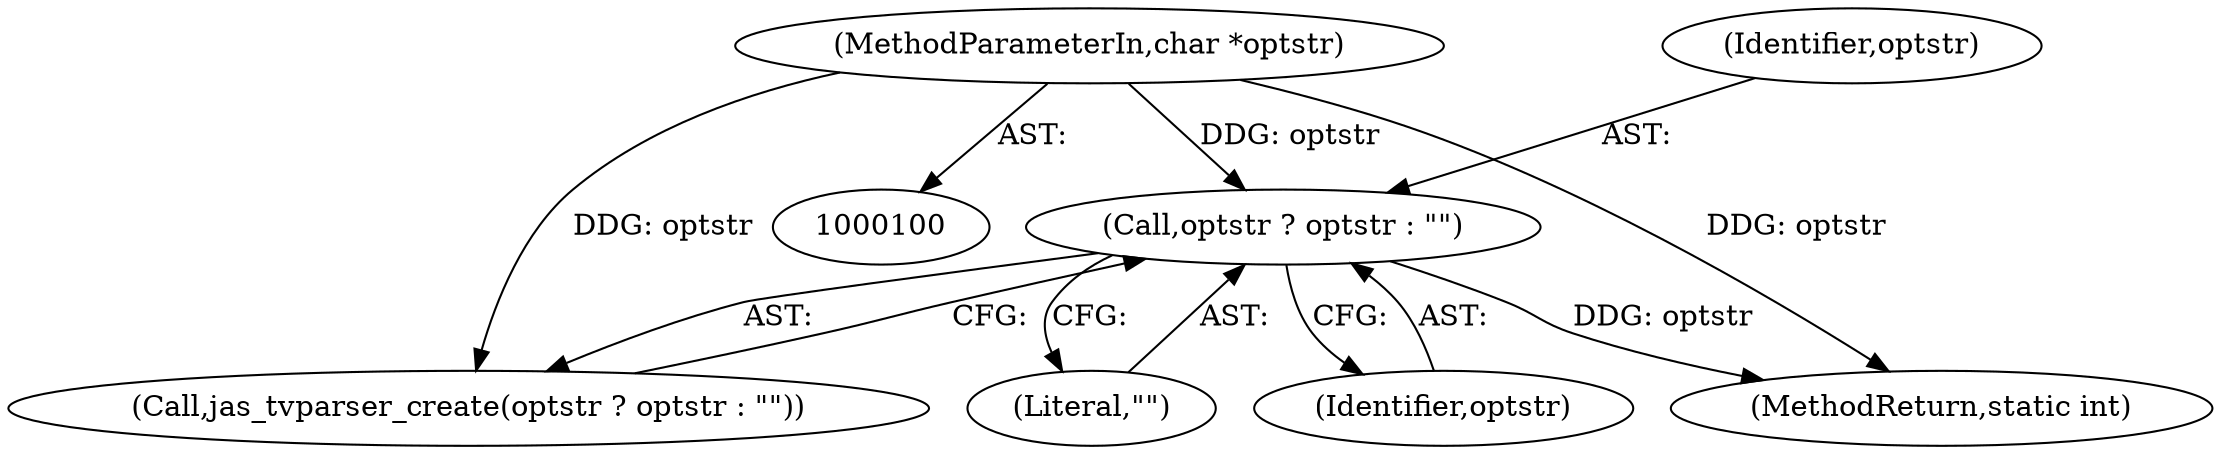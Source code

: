 digraph "0_jasper_d42b2388f7f8e0332c846675133acea151fc557a_39@pointer" {
"1000115" [label="(Call,optstr ? optstr : \"\")"];
"1000101" [label="(MethodParameterIn,char *optstr)"];
"1000118" [label="(Literal,\"\")"];
"1000156" [label="(MethodReturn,static int)"];
"1000116" [label="(Identifier,optstr)"];
"1000117" [label="(Identifier,optstr)"];
"1000115" [label="(Call,optstr ? optstr : \"\")"];
"1000101" [label="(MethodParameterIn,char *optstr)"];
"1000114" [label="(Call,jas_tvparser_create(optstr ? optstr : \"\"))"];
"1000115" -> "1000114"  [label="AST: "];
"1000115" -> "1000117"  [label="CFG: "];
"1000115" -> "1000118"  [label="CFG: "];
"1000116" -> "1000115"  [label="AST: "];
"1000117" -> "1000115"  [label="AST: "];
"1000118" -> "1000115"  [label="AST: "];
"1000114" -> "1000115"  [label="CFG: "];
"1000115" -> "1000156"  [label="DDG: optstr"];
"1000101" -> "1000115"  [label="DDG: optstr"];
"1000101" -> "1000100"  [label="AST: "];
"1000101" -> "1000156"  [label="DDG: optstr"];
"1000101" -> "1000114"  [label="DDG: optstr"];
}
